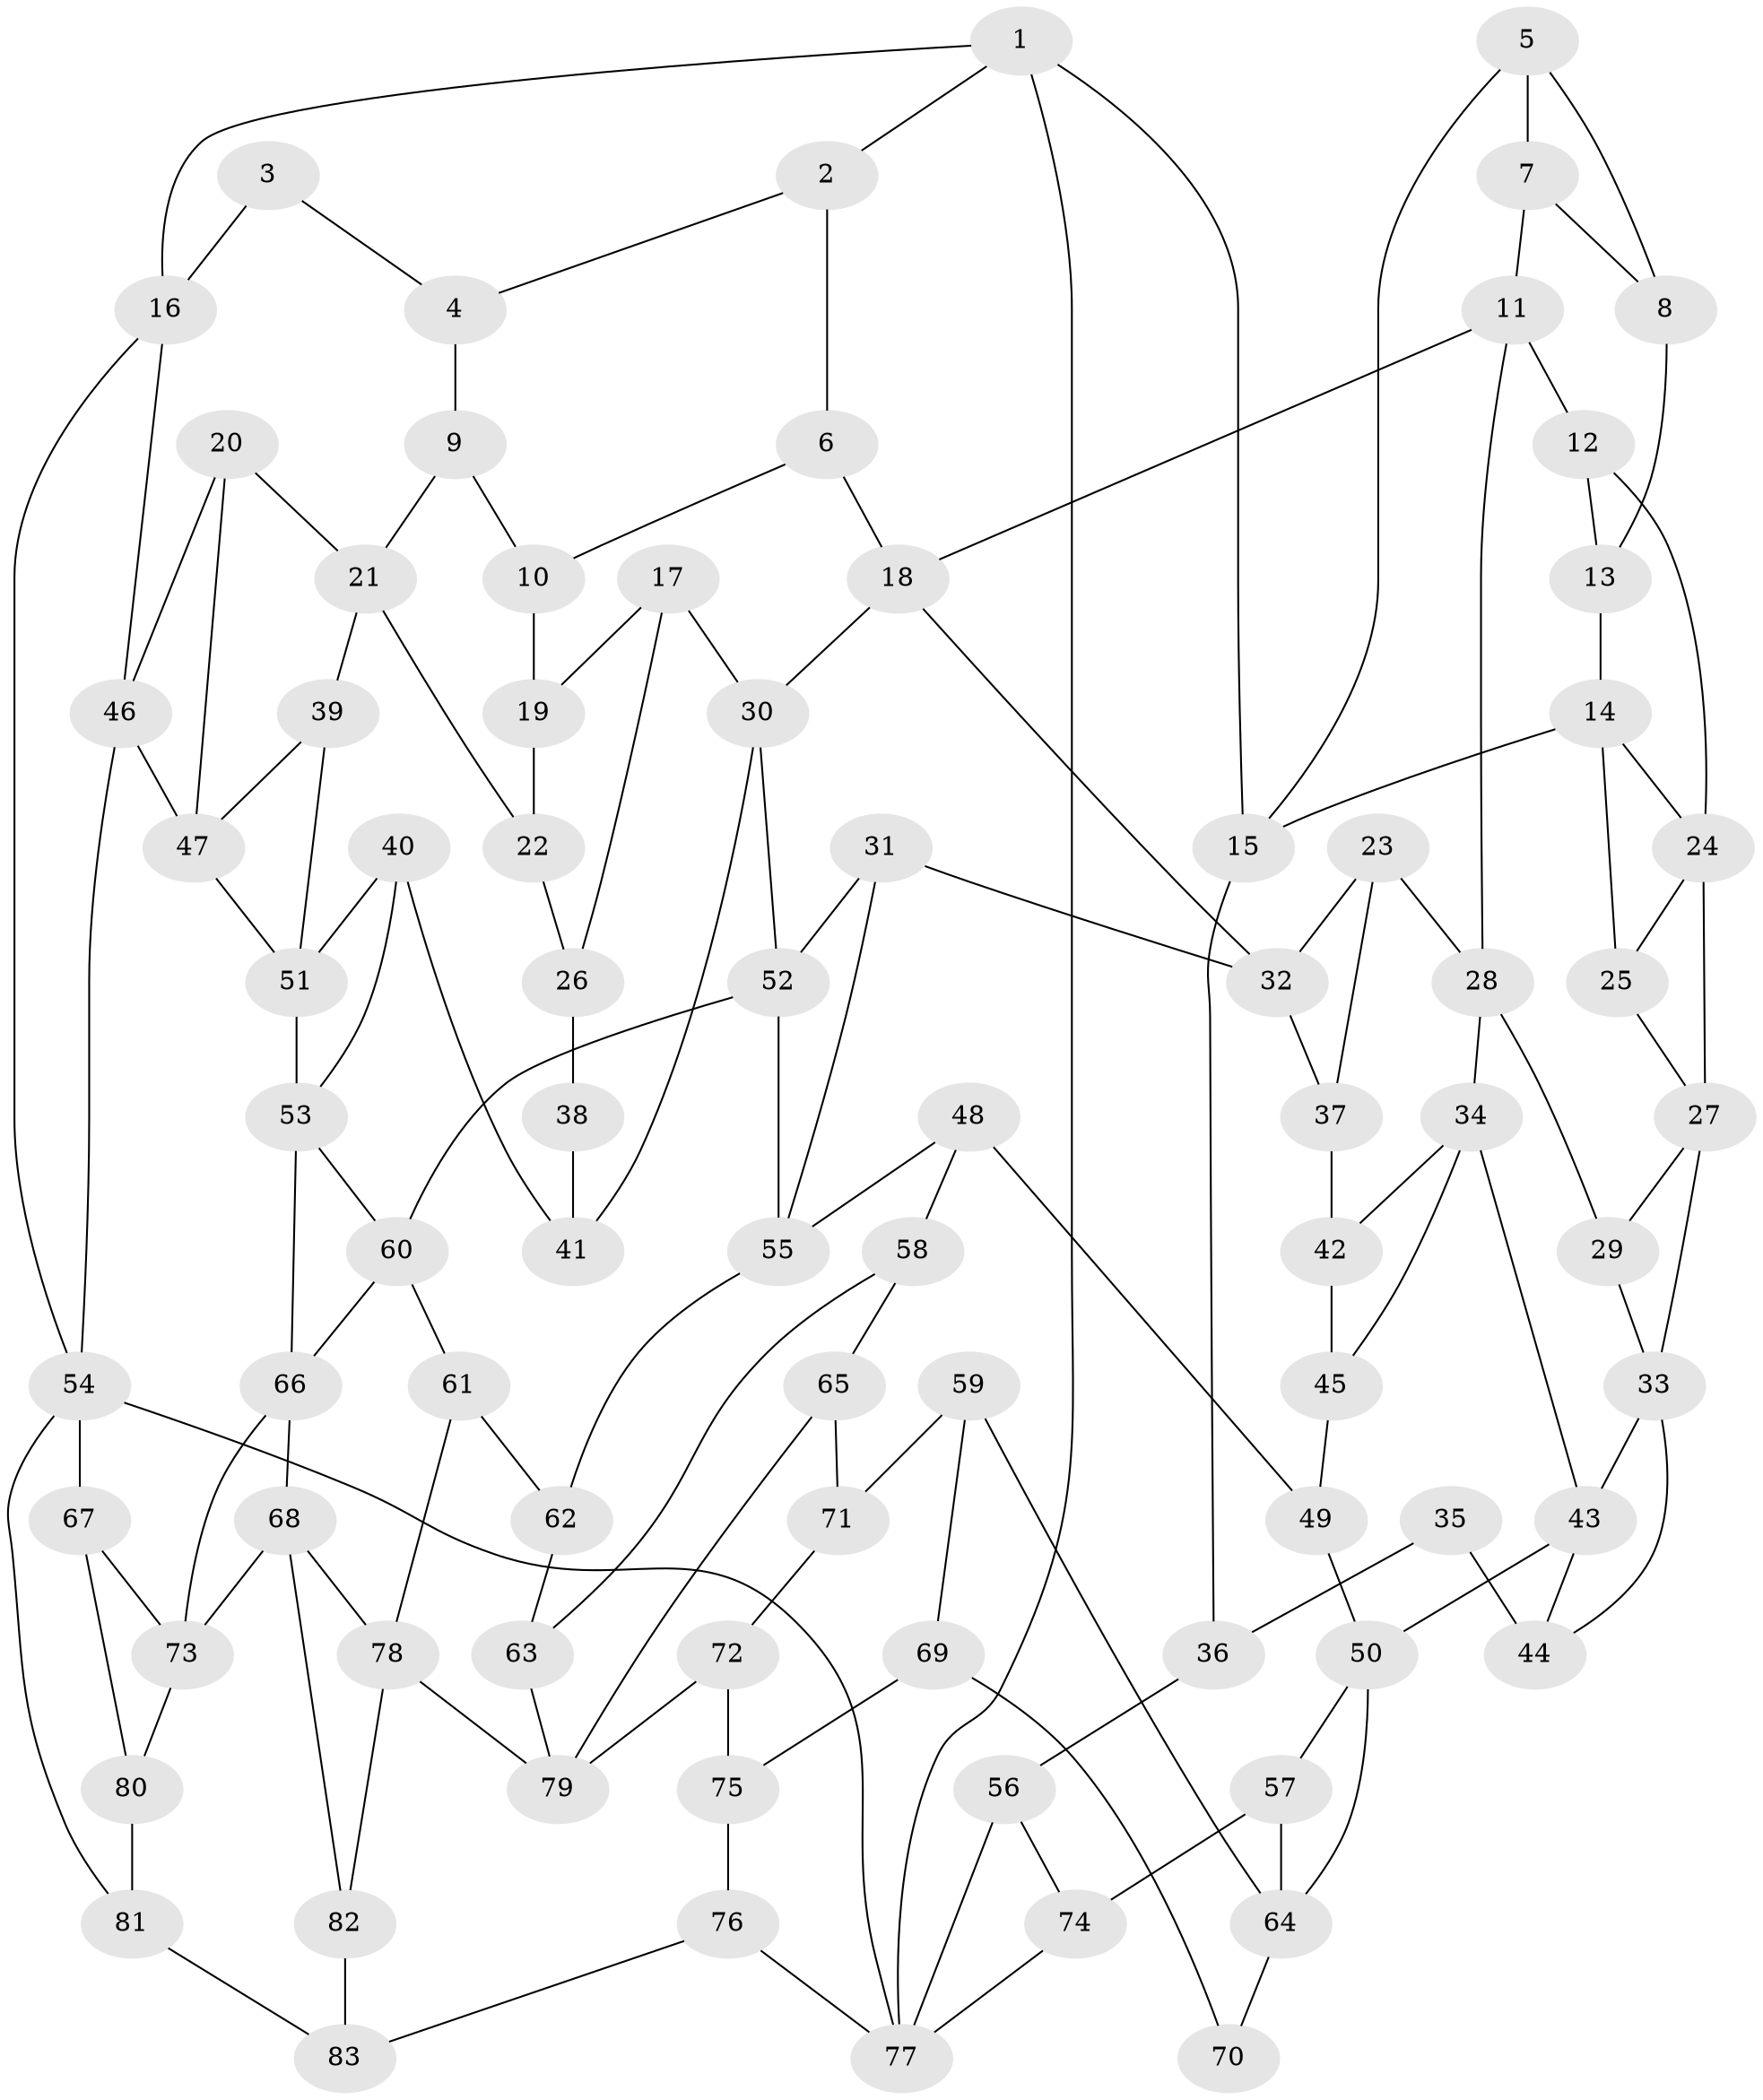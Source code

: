 // original degree distribution, {3: 0.028985507246376812, 6: 0.2028985507246377, 4: 0.18840579710144928, 5: 0.5797101449275363}
// Generated by graph-tools (version 1.1) at 2025/38/03/04/25 23:38:34]
// undirected, 83 vertices, 139 edges
graph export_dot {
  node [color=gray90,style=filled];
  1;
  2;
  3;
  4;
  5;
  6;
  7;
  8;
  9;
  10;
  11;
  12;
  13;
  14;
  15;
  16;
  17;
  18;
  19;
  20;
  21;
  22;
  23;
  24;
  25;
  26;
  27;
  28;
  29;
  30;
  31;
  32;
  33;
  34;
  35;
  36;
  37;
  38;
  39;
  40;
  41;
  42;
  43;
  44;
  45;
  46;
  47;
  48;
  49;
  50;
  51;
  52;
  53;
  54;
  55;
  56;
  57;
  58;
  59;
  60;
  61;
  62;
  63;
  64;
  65;
  66;
  67;
  68;
  69;
  70;
  71;
  72;
  73;
  74;
  75;
  76;
  77;
  78;
  79;
  80;
  81;
  82;
  83;
  1 -- 2 [weight=1.0];
  1 -- 15 [weight=1.0];
  1 -- 16 [weight=1.0];
  1 -- 77 [weight=1.0];
  2 -- 4 [weight=1.0];
  2 -- 6 [weight=1.0];
  3 -- 4 [weight=1.0];
  3 -- 16 [weight=2.0];
  4 -- 9 [weight=1.0];
  5 -- 7 [weight=1.0];
  5 -- 8 [weight=1.0];
  5 -- 15 [weight=1.0];
  6 -- 10 [weight=1.0];
  6 -- 18 [weight=1.0];
  7 -- 8 [weight=1.0];
  7 -- 11 [weight=1.0];
  8 -- 13 [weight=2.0];
  9 -- 10 [weight=1.0];
  9 -- 21 [weight=1.0];
  10 -- 19 [weight=2.0];
  11 -- 12 [weight=1.0];
  11 -- 18 [weight=1.0];
  11 -- 28 [weight=1.0];
  12 -- 13 [weight=1.0];
  12 -- 24 [weight=1.0];
  13 -- 14 [weight=1.0];
  14 -- 15 [weight=1.0];
  14 -- 24 [weight=1.0];
  14 -- 25 [weight=1.0];
  15 -- 36 [weight=1.0];
  16 -- 46 [weight=1.0];
  16 -- 54 [weight=1.0];
  17 -- 19 [weight=1.0];
  17 -- 26 [weight=1.0];
  17 -- 30 [weight=1.0];
  18 -- 30 [weight=1.0];
  18 -- 32 [weight=1.0];
  19 -- 22 [weight=1.0];
  20 -- 21 [weight=1.0];
  20 -- 46 [weight=1.0];
  20 -- 47 [weight=1.0];
  21 -- 22 [weight=1.0];
  21 -- 39 [weight=1.0];
  22 -- 26 [weight=1.0];
  23 -- 28 [weight=1.0];
  23 -- 32 [weight=1.0];
  23 -- 37 [weight=1.0];
  24 -- 25 [weight=1.0];
  24 -- 27 [weight=1.0];
  25 -- 27 [weight=1.0];
  26 -- 38 [weight=2.0];
  27 -- 29 [weight=1.0];
  27 -- 33 [weight=1.0];
  28 -- 29 [weight=1.0];
  28 -- 34 [weight=1.0];
  29 -- 33 [weight=1.0];
  30 -- 41 [weight=1.0];
  30 -- 52 [weight=1.0];
  31 -- 32 [weight=1.0];
  31 -- 52 [weight=1.0];
  31 -- 55 [weight=1.0];
  32 -- 37 [weight=1.0];
  33 -- 43 [weight=1.0];
  33 -- 44 [weight=1.0];
  34 -- 42 [weight=1.0];
  34 -- 43 [weight=1.0];
  34 -- 45 [weight=1.0];
  35 -- 36 [weight=1.0];
  35 -- 44 [weight=2.0];
  36 -- 56 [weight=1.0];
  37 -- 42 [weight=2.0];
  38 -- 41 [weight=2.0];
  39 -- 47 [weight=1.0];
  39 -- 51 [weight=1.0];
  40 -- 41 [weight=1.0];
  40 -- 51 [weight=1.0];
  40 -- 53 [weight=1.0];
  42 -- 45 [weight=1.0];
  43 -- 44 [weight=1.0];
  43 -- 50 [weight=1.0];
  45 -- 49 [weight=1.0];
  46 -- 47 [weight=1.0];
  46 -- 54 [weight=1.0];
  47 -- 51 [weight=1.0];
  48 -- 49 [weight=1.0];
  48 -- 55 [weight=1.0];
  48 -- 58 [weight=1.0];
  49 -- 50 [weight=1.0];
  50 -- 57 [weight=1.0];
  50 -- 64 [weight=1.0];
  51 -- 53 [weight=1.0];
  52 -- 55 [weight=1.0];
  52 -- 60 [weight=1.0];
  53 -- 60 [weight=1.0];
  53 -- 66 [weight=1.0];
  54 -- 67 [weight=1.0];
  54 -- 77 [weight=1.0];
  54 -- 81 [weight=1.0];
  55 -- 62 [weight=1.0];
  56 -- 74 [weight=1.0];
  56 -- 77 [weight=1.0];
  57 -- 64 [weight=1.0];
  57 -- 74 [weight=1.0];
  58 -- 63 [weight=1.0];
  58 -- 65 [weight=1.0];
  59 -- 64 [weight=1.0];
  59 -- 69 [weight=1.0];
  59 -- 71 [weight=1.0];
  60 -- 61 [weight=1.0];
  60 -- 66 [weight=1.0];
  61 -- 62 [weight=1.0];
  61 -- 78 [weight=1.0];
  62 -- 63 [weight=2.0];
  63 -- 79 [weight=1.0];
  64 -- 70 [weight=1.0];
  65 -- 71 [weight=2.0];
  65 -- 79 [weight=1.0];
  66 -- 68 [weight=1.0];
  66 -- 73 [weight=1.0];
  67 -- 73 [weight=1.0];
  67 -- 80 [weight=1.0];
  68 -- 73 [weight=1.0];
  68 -- 78 [weight=1.0];
  68 -- 82 [weight=1.0];
  69 -- 70 [weight=1.0];
  69 -- 75 [weight=2.0];
  71 -- 72 [weight=1.0];
  72 -- 75 [weight=1.0];
  72 -- 79 [weight=1.0];
  73 -- 80 [weight=1.0];
  74 -- 77 [weight=1.0];
  75 -- 76 [weight=1.0];
  76 -- 77 [weight=1.0];
  76 -- 83 [weight=1.0];
  78 -- 79 [weight=1.0];
  78 -- 82 [weight=1.0];
  80 -- 81 [weight=2.0];
  81 -- 83 [weight=1.0];
  82 -- 83 [weight=2.0];
}
